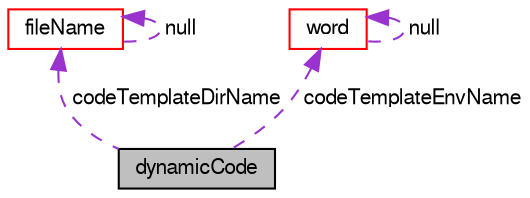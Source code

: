 digraph "dynamicCode"
{
  bgcolor="transparent";
  edge [fontname="FreeSans",fontsize="10",labelfontname="FreeSans",labelfontsize="10"];
  node [fontname="FreeSans",fontsize="10",shape=record];
  Node1 [label="dynamicCode",height=0.2,width=0.4,color="black", fillcolor="grey75", style="filled" fontcolor="black"];
  Node2 -> Node1 [dir="back",color="darkorchid3",fontsize="10",style="dashed",label=" codeTemplateDirName" ,fontname="FreeSans"];
  Node2 [label="fileName",height=0.2,width=0.4,color="red",URL="$a00758.html",tooltip="A class for handling file names. "];
  Node2 -> Node2 [dir="back",color="darkorchid3",fontsize="10",style="dashed",label=" null" ,fontname="FreeSans"];
  Node3 -> Node1 [dir="back",color="darkorchid3",fontsize="10",style="dashed",label=" codeTemplateEnvName" ,fontname="FreeSans"];
  Node3 [label="word",height=0.2,width=0.4,color="red",URL="$a02795.html",tooltip="A class for handling words, derived from string. "];
  Node3 -> Node3 [dir="back",color="darkorchid3",fontsize="10",style="dashed",label=" null" ,fontname="FreeSans"];
}
